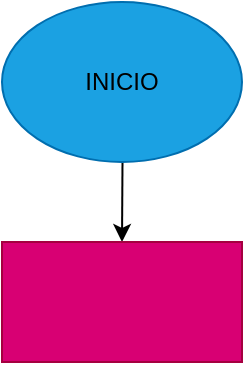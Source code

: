 <mxfile>
    <diagram id="mtykI70im_gR53O2xbh9" name="Página-1">
        <mxGraphModel dx="662" dy="411" grid="1" gridSize="10" guides="1" tooltips="1" connect="1" arrows="1" fold="1" page="1" pageScale="1" pageWidth="827" pageHeight="1169" math="0" shadow="0">
            <root>
                <mxCell id="0"/>
                <mxCell id="1" parent="0"/>
                <mxCell id="4" value="" style="edgeStyle=none;html=1;fontColor=#000000;" edge="1" parent="1" source="2" target="3">
                    <mxGeometry relative="1" as="geometry"/>
                </mxCell>
                <mxCell id="2" value="&lt;font color=&quot;#000000&quot;&gt;INICIO&lt;/font&gt;" style="ellipse;whiteSpace=wrap;html=1;fillColor=#1ba1e2;fontColor=#ffffff;strokeColor=#006EAF;" vertex="1" parent="1">
                    <mxGeometry x="520" width="120" height="80" as="geometry"/>
                </mxCell>
                <mxCell id="3" value="" style="whiteSpace=wrap;html=1;fillColor=#d80073;strokeColor=#A50040;fontColor=#ffffff;" vertex="1" parent="1">
                    <mxGeometry x="520" y="120" width="120" height="60" as="geometry"/>
                </mxCell>
            </root>
        </mxGraphModel>
    </diagram>
</mxfile>